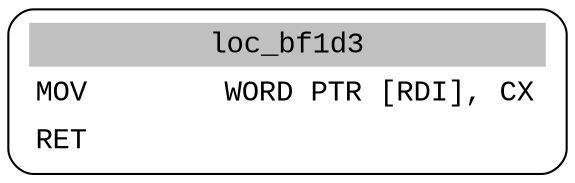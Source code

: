 digraph asm_graph {
1941 [
shape="Mrecord" fontname="Courier New"label =<<table border="0" cellborder="0" cellpadding="3"><tr><td align="center" colspan="2" bgcolor="grey">loc_bf1d3</td></tr><tr><td align="left">MOV        WORD PTR [RDI], CX</td></tr><tr><td align="left">RET        </td></tr></table>> ];
}
